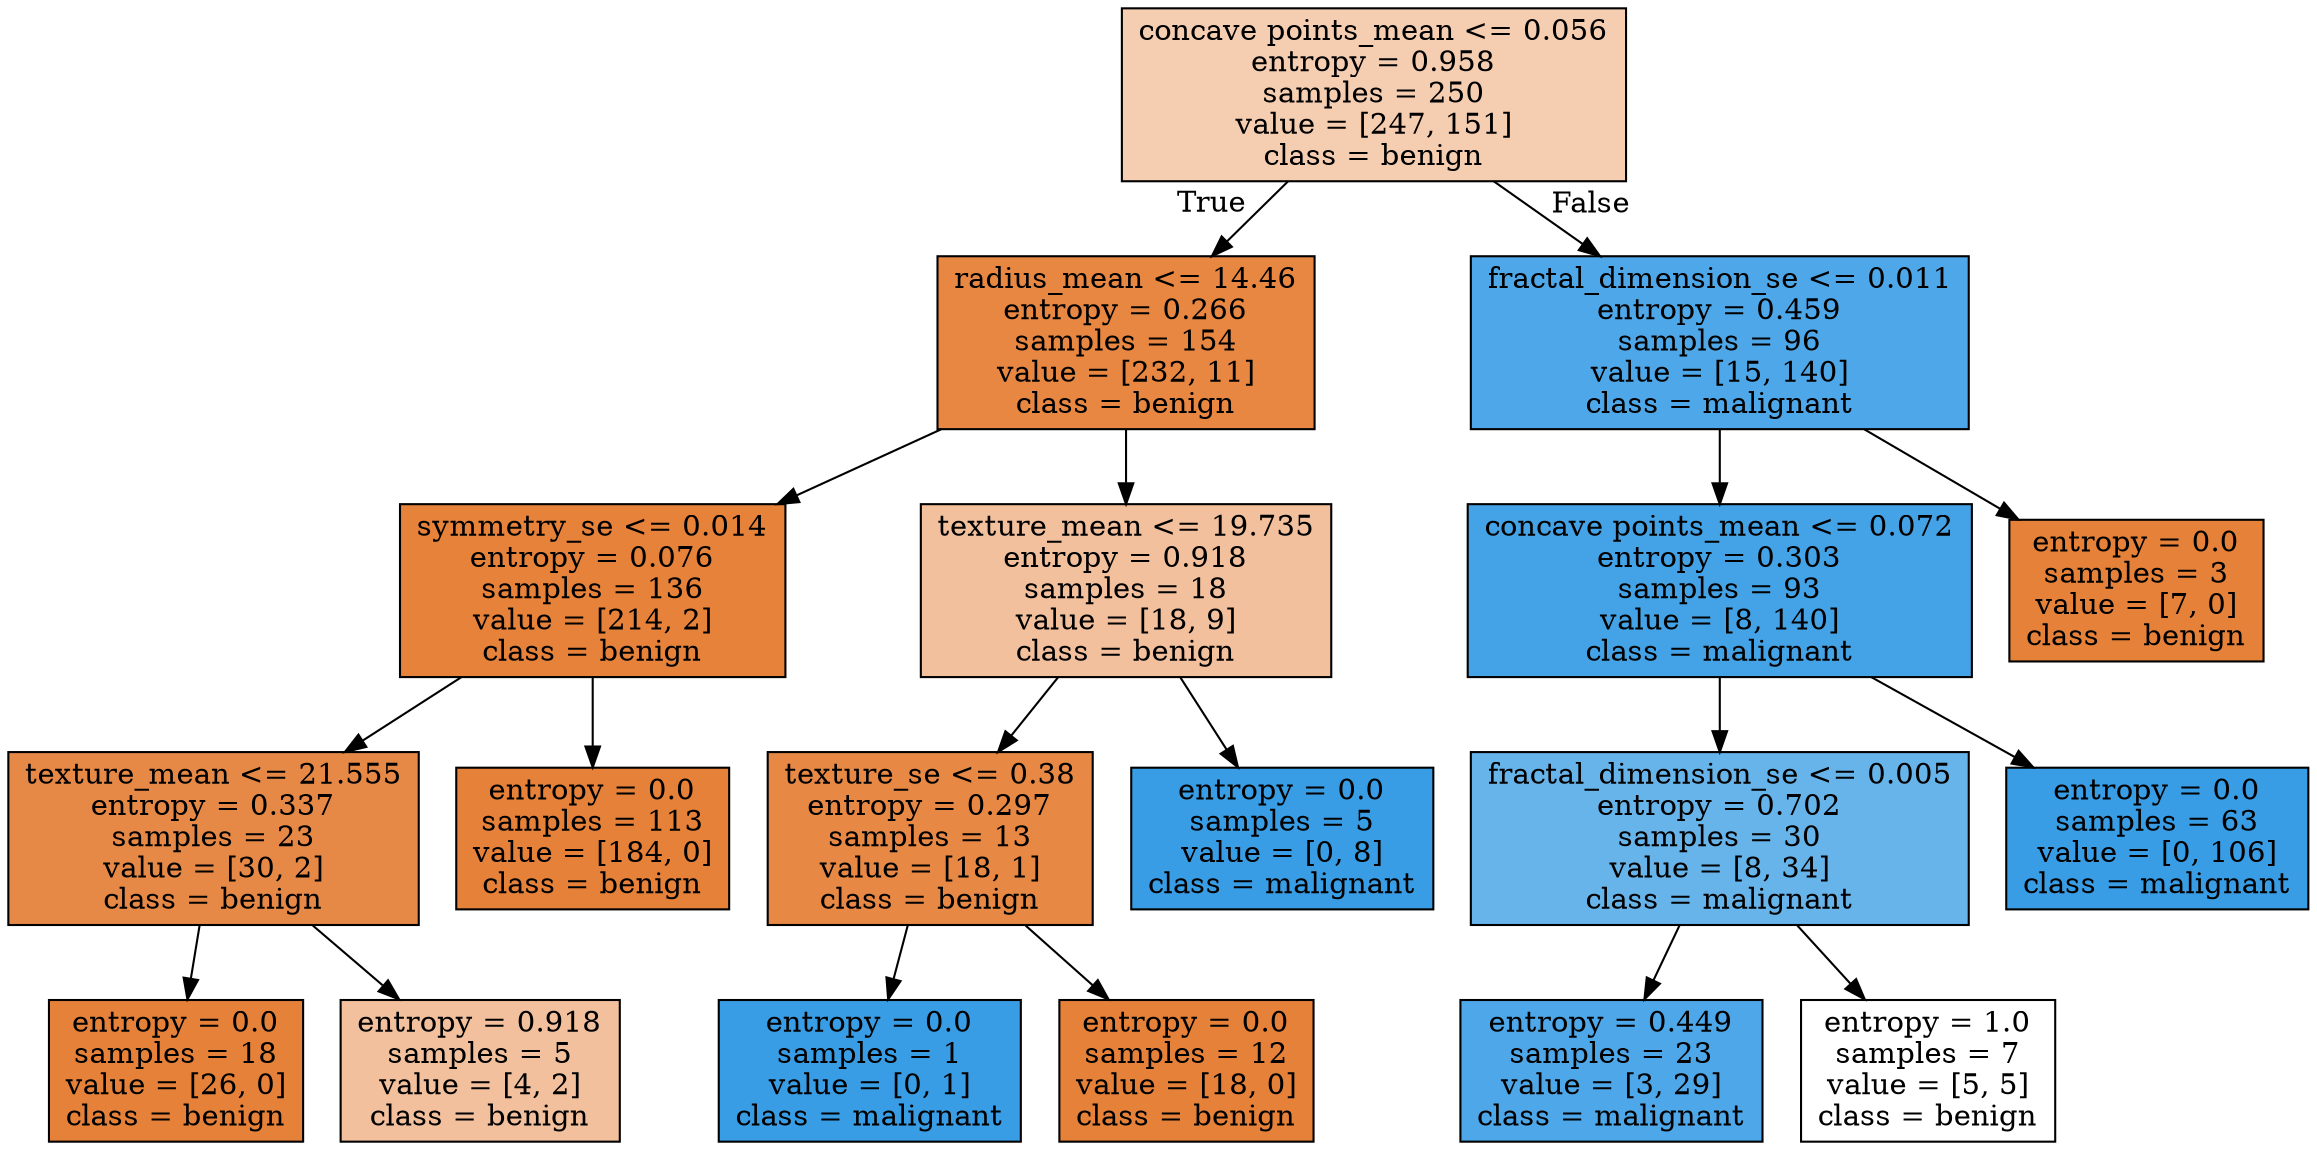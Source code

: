 digraph Tree {
node [shape=box, style="filled", color="black"] ;
0 [label="concave points_mean <= 0.056\nentropy = 0.958\nsamples = 250\nvalue = [247, 151]\nclass = benign", fillcolor="#e5813963"] ;
1 [label="radius_mean <= 14.46\nentropy = 0.266\nsamples = 154\nvalue = [232, 11]\nclass = benign", fillcolor="#e58139f3"] ;
0 -> 1 [labeldistance=2.5, labelangle=45, headlabel="True"] ;
2 [label="symmetry_se <= 0.014\nentropy = 0.076\nsamples = 136\nvalue = [214, 2]\nclass = benign", fillcolor="#e58139fd"] ;
1 -> 2 ;
3 [label="texture_mean <= 21.555\nentropy = 0.337\nsamples = 23\nvalue = [30, 2]\nclass = benign", fillcolor="#e58139ee"] ;
2 -> 3 ;
4 [label="entropy = 0.0\nsamples = 18\nvalue = [26, 0]\nclass = benign", fillcolor="#e58139ff"] ;
3 -> 4 ;
5 [label="entropy = 0.918\nsamples = 5\nvalue = [4, 2]\nclass = benign", fillcolor="#e581397f"] ;
3 -> 5 ;
6 [label="entropy = 0.0\nsamples = 113\nvalue = [184, 0]\nclass = benign", fillcolor="#e58139ff"] ;
2 -> 6 ;
7 [label="texture_mean <= 19.735\nentropy = 0.918\nsamples = 18\nvalue = [18, 9]\nclass = benign", fillcolor="#e581397f"] ;
1 -> 7 ;
8 [label="texture_se <= 0.38\nentropy = 0.297\nsamples = 13\nvalue = [18, 1]\nclass = benign", fillcolor="#e58139f1"] ;
7 -> 8 ;
9 [label="entropy = 0.0\nsamples = 1\nvalue = [0, 1]\nclass = malignant", fillcolor="#399de5ff"] ;
8 -> 9 ;
10 [label="entropy = 0.0\nsamples = 12\nvalue = [18, 0]\nclass = benign", fillcolor="#e58139ff"] ;
8 -> 10 ;
11 [label="entropy = 0.0\nsamples = 5\nvalue = [0, 8]\nclass = malignant", fillcolor="#399de5ff"] ;
7 -> 11 ;
12 [label="fractal_dimension_se <= 0.011\nentropy = 0.459\nsamples = 96\nvalue = [15, 140]\nclass = malignant", fillcolor="#399de5e4"] ;
0 -> 12 [labeldistance=2.5, labelangle=-45, headlabel="False"] ;
13 [label="concave points_mean <= 0.072\nentropy = 0.303\nsamples = 93\nvalue = [8, 140]\nclass = malignant", fillcolor="#399de5f0"] ;
12 -> 13 ;
14 [label="fractal_dimension_se <= 0.005\nentropy = 0.702\nsamples = 30\nvalue = [8, 34]\nclass = malignant", fillcolor="#399de5c3"] ;
13 -> 14 ;
15 [label="entropy = 0.449\nsamples = 23\nvalue = [3, 29]\nclass = malignant", fillcolor="#399de5e5"] ;
14 -> 15 ;
16 [label="entropy = 1.0\nsamples = 7\nvalue = [5, 5]\nclass = benign", fillcolor="#e5813900"] ;
14 -> 16 ;
17 [label="entropy = 0.0\nsamples = 63\nvalue = [0, 106]\nclass = malignant", fillcolor="#399de5ff"] ;
13 -> 17 ;
18 [label="entropy = 0.0\nsamples = 3\nvalue = [7, 0]\nclass = benign", fillcolor="#e58139ff"] ;
12 -> 18 ;
}
